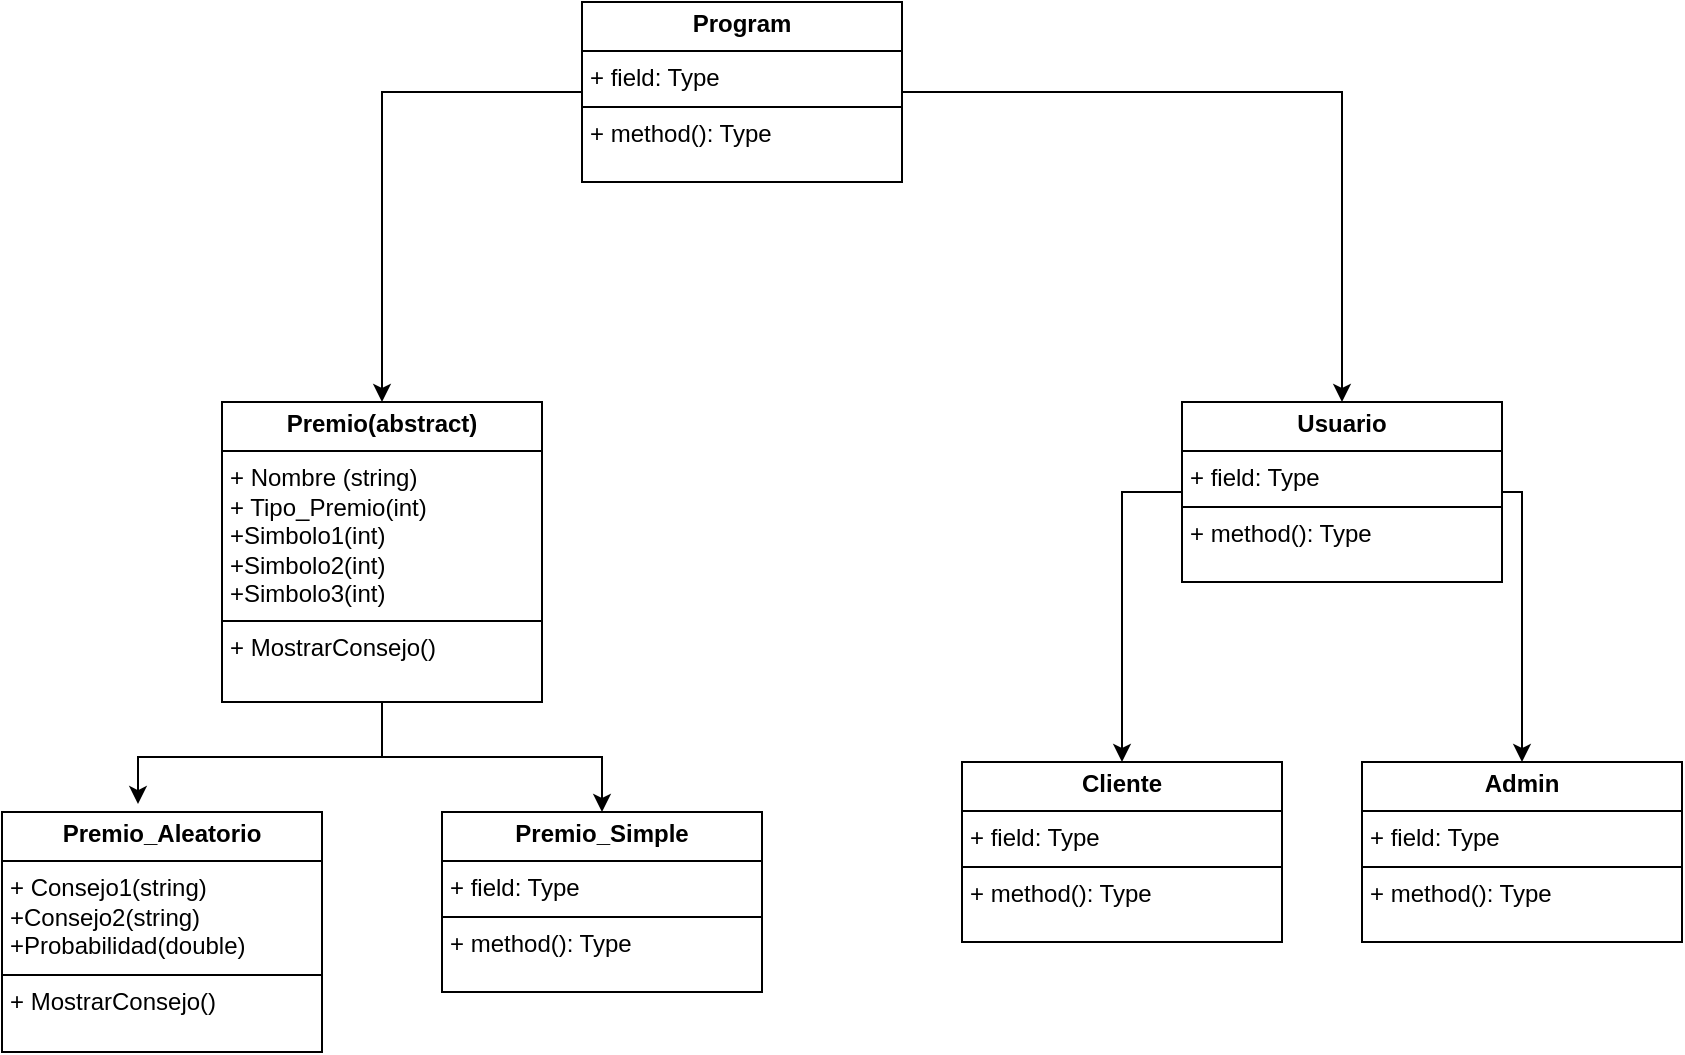 <mxfile version="24.5.1" type="github">
  <diagram id="C5RBs43oDa-KdzZeNtuy" name="Page-1">
    <mxGraphModel dx="1034" dy="467" grid="1" gridSize="10" guides="1" tooltips="1" connect="1" arrows="1" fold="1" page="1" pageScale="1" pageWidth="827" pageHeight="1169" math="0" shadow="0">
      <root>
        <mxCell id="WIyWlLk6GJQsqaUBKTNV-0" />
        <mxCell id="WIyWlLk6GJQsqaUBKTNV-1" parent="WIyWlLk6GJQsqaUBKTNV-0" />
        <mxCell id="jcXhqBZSR6_EOswP7cTH-7" style="edgeStyle=orthogonalEdgeStyle;rounded=0;orthogonalLoop=1;jettySize=auto;html=1;exitX=0;exitY=0.5;exitDx=0;exitDy=0;entryX=0.5;entryY=0;entryDx=0;entryDy=0;" edge="1" parent="WIyWlLk6GJQsqaUBKTNV-1" source="jcXhqBZSR6_EOswP7cTH-0" target="jcXhqBZSR6_EOswP7cTH-1">
          <mxGeometry relative="1" as="geometry" />
        </mxCell>
        <mxCell id="jcXhqBZSR6_EOswP7cTH-8" style="edgeStyle=orthogonalEdgeStyle;rounded=0;orthogonalLoop=1;jettySize=auto;html=1;exitX=1;exitY=0.5;exitDx=0;exitDy=0;" edge="1" parent="WIyWlLk6GJQsqaUBKTNV-1" source="jcXhqBZSR6_EOswP7cTH-0" target="jcXhqBZSR6_EOswP7cTH-2">
          <mxGeometry relative="1" as="geometry" />
        </mxCell>
        <mxCell id="jcXhqBZSR6_EOswP7cTH-0" value="&lt;p style=&quot;margin:0px;margin-top:4px;text-align:center;&quot;&gt;&lt;b&gt;Program&lt;/b&gt;&lt;/p&gt;&lt;hr size=&quot;1&quot; style=&quot;border-style:solid;&quot;&gt;&lt;p style=&quot;margin:0px;margin-left:4px;&quot;&gt;+ field: Type&lt;/p&gt;&lt;hr size=&quot;1&quot; style=&quot;border-style:solid;&quot;&gt;&lt;p style=&quot;margin:0px;margin-left:4px;&quot;&gt;+ method(): Type&lt;/p&gt;" style="verticalAlign=top;align=left;overflow=fill;html=1;whiteSpace=wrap;" vertex="1" parent="WIyWlLk6GJQsqaUBKTNV-1">
          <mxGeometry x="290" y="90" width="160" height="90" as="geometry" />
        </mxCell>
        <mxCell id="jcXhqBZSR6_EOswP7cTH-16" style="edgeStyle=orthogonalEdgeStyle;rounded=0;orthogonalLoop=1;jettySize=auto;html=1;entryX=0.5;entryY=0;entryDx=0;entryDy=0;" edge="1" parent="WIyWlLk6GJQsqaUBKTNV-1" source="jcXhqBZSR6_EOswP7cTH-1" target="jcXhqBZSR6_EOswP7cTH-4">
          <mxGeometry relative="1" as="geometry" />
        </mxCell>
        <mxCell id="jcXhqBZSR6_EOswP7cTH-1" value="&lt;p style=&quot;margin:0px;margin-top:4px;text-align:center;&quot;&gt;&lt;b&gt;Premio(abstract)&lt;/b&gt;&lt;/p&gt;&lt;hr size=&quot;1&quot; style=&quot;border-style:solid;&quot;&gt;&lt;p style=&quot;margin:0px;margin-left:4px;&quot;&gt;+ Nombre (string)&lt;/p&gt;&lt;p style=&quot;margin:0px;margin-left:4px;&quot;&gt;+ Tipo_Premio(int)&lt;/p&gt;&lt;p style=&quot;margin:0px;margin-left:4px;&quot;&gt;+Simbolo1(int)&lt;/p&gt;&lt;p style=&quot;margin:0px;margin-left:4px;&quot;&gt;+Simbolo2(int)&lt;/p&gt;&lt;p style=&quot;margin:0px;margin-left:4px;&quot;&gt;+Simbolo3(int)&lt;/p&gt;&lt;hr size=&quot;1&quot; style=&quot;border-style:solid;&quot;&gt;&lt;p style=&quot;margin:0px;margin-left:4px;&quot;&gt;+ MostrarConsejo()&lt;/p&gt;" style="verticalAlign=top;align=left;overflow=fill;html=1;whiteSpace=wrap;" vertex="1" parent="WIyWlLk6GJQsqaUBKTNV-1">
          <mxGeometry x="110" y="290" width="160" height="150" as="geometry" />
        </mxCell>
        <mxCell id="jcXhqBZSR6_EOswP7cTH-17" style="edgeStyle=orthogonalEdgeStyle;rounded=0;orthogonalLoop=1;jettySize=auto;html=1;exitX=0;exitY=0.5;exitDx=0;exitDy=0;entryX=0.5;entryY=0;entryDx=0;entryDy=0;" edge="1" parent="WIyWlLk6GJQsqaUBKTNV-1" source="jcXhqBZSR6_EOswP7cTH-2" target="jcXhqBZSR6_EOswP7cTH-5">
          <mxGeometry relative="1" as="geometry" />
        </mxCell>
        <mxCell id="jcXhqBZSR6_EOswP7cTH-18" style="edgeStyle=orthogonalEdgeStyle;rounded=0;orthogonalLoop=1;jettySize=auto;html=1;exitX=1;exitY=0.5;exitDx=0;exitDy=0;entryX=0.5;entryY=0;entryDx=0;entryDy=0;" edge="1" parent="WIyWlLk6GJQsqaUBKTNV-1" source="jcXhqBZSR6_EOswP7cTH-2" target="jcXhqBZSR6_EOswP7cTH-6">
          <mxGeometry relative="1" as="geometry">
            <Array as="points">
              <mxPoint x="760" y="335" />
            </Array>
          </mxGeometry>
        </mxCell>
        <mxCell id="jcXhqBZSR6_EOswP7cTH-2" value="&lt;p style=&quot;margin:0px;margin-top:4px;text-align:center;&quot;&gt;&lt;b&gt;Usuario&lt;/b&gt;&lt;/p&gt;&lt;hr size=&quot;1&quot; style=&quot;border-style:solid;&quot;&gt;&lt;p style=&quot;margin:0px;margin-left:4px;&quot;&gt;+ field: Type&lt;/p&gt;&lt;hr size=&quot;1&quot; style=&quot;border-style:solid;&quot;&gt;&lt;p style=&quot;margin:0px;margin-left:4px;&quot;&gt;+ method(): Type&lt;/p&gt;" style="verticalAlign=top;align=left;overflow=fill;html=1;whiteSpace=wrap;" vertex="1" parent="WIyWlLk6GJQsqaUBKTNV-1">
          <mxGeometry x="590" y="290" width="160" height="90" as="geometry" />
        </mxCell>
        <mxCell id="jcXhqBZSR6_EOswP7cTH-3" value="&lt;p style=&quot;margin:0px;margin-top:4px;text-align:center;&quot;&gt;&lt;b&gt;Premio_Aleatorio&lt;/b&gt;&lt;/p&gt;&lt;hr size=&quot;1&quot; style=&quot;border-style:solid;&quot;&gt;&lt;p style=&quot;margin:0px;margin-left:4px;&quot;&gt;+ Consejo1(string)&lt;/p&gt;&lt;p style=&quot;margin:0px;margin-left:4px;&quot;&gt;+Consejo2(string)&lt;/p&gt;&lt;p style=&quot;margin:0px;margin-left:4px;&quot;&gt;+Probabilidad(double)&lt;/p&gt;&lt;hr size=&quot;1&quot; style=&quot;border-style:solid;&quot;&gt;&lt;p style=&quot;margin:0px;margin-left:4px;&quot;&gt;+ MostrarConsejo()&lt;/p&gt;" style="verticalAlign=top;align=left;overflow=fill;html=1;whiteSpace=wrap;" vertex="1" parent="WIyWlLk6GJQsqaUBKTNV-1">
          <mxGeometry y="495" width="160" height="120" as="geometry" />
        </mxCell>
        <mxCell id="jcXhqBZSR6_EOswP7cTH-4" value="&lt;p style=&quot;margin:0px;margin-top:4px;text-align:center;&quot;&gt;&lt;b&gt;Premio_Simple&lt;/b&gt;&lt;/p&gt;&lt;hr size=&quot;1&quot; style=&quot;border-style:solid;&quot;&gt;&lt;p style=&quot;margin:0px;margin-left:4px;&quot;&gt;+ field: Type&lt;/p&gt;&lt;hr size=&quot;1&quot; style=&quot;border-style:solid;&quot;&gt;&lt;p style=&quot;margin:0px;margin-left:4px;&quot;&gt;+ method(): Type&lt;/p&gt;" style="verticalAlign=top;align=left;overflow=fill;html=1;whiteSpace=wrap;" vertex="1" parent="WIyWlLk6GJQsqaUBKTNV-1">
          <mxGeometry x="220" y="495" width="160" height="90" as="geometry" />
        </mxCell>
        <mxCell id="jcXhqBZSR6_EOswP7cTH-5" value="&lt;p style=&quot;margin:0px;margin-top:4px;text-align:center;&quot;&gt;&lt;b&gt;Cliente&lt;/b&gt;&lt;/p&gt;&lt;hr size=&quot;1&quot; style=&quot;border-style:solid;&quot;&gt;&lt;p style=&quot;margin:0px;margin-left:4px;&quot;&gt;+ field: Type&lt;/p&gt;&lt;hr size=&quot;1&quot; style=&quot;border-style:solid;&quot;&gt;&lt;p style=&quot;margin:0px;margin-left:4px;&quot;&gt;+ method(): Type&lt;/p&gt;" style="verticalAlign=top;align=left;overflow=fill;html=1;whiteSpace=wrap;" vertex="1" parent="WIyWlLk6GJQsqaUBKTNV-1">
          <mxGeometry x="480" y="470" width="160" height="90" as="geometry" />
        </mxCell>
        <mxCell id="jcXhqBZSR6_EOswP7cTH-6" value="&lt;p style=&quot;margin:0px;margin-top:4px;text-align:center;&quot;&gt;&lt;b&gt;Admin&lt;/b&gt;&lt;/p&gt;&lt;hr size=&quot;1&quot; style=&quot;border-style:solid;&quot;&gt;&lt;p style=&quot;margin:0px;margin-left:4px;&quot;&gt;+ field: Type&lt;/p&gt;&lt;hr size=&quot;1&quot; style=&quot;border-style:solid;&quot;&gt;&lt;p style=&quot;margin:0px;margin-left:4px;&quot;&gt;+ method(): Type&lt;/p&gt;" style="verticalAlign=top;align=left;overflow=fill;html=1;whiteSpace=wrap;" vertex="1" parent="WIyWlLk6GJQsqaUBKTNV-1">
          <mxGeometry x="680" y="470" width="160" height="90" as="geometry" />
        </mxCell>
        <mxCell id="jcXhqBZSR6_EOswP7cTH-15" style="edgeStyle=orthogonalEdgeStyle;rounded=0;orthogonalLoop=1;jettySize=auto;html=1;entryX=0.425;entryY=-0.033;entryDx=0;entryDy=0;entryPerimeter=0;" edge="1" parent="WIyWlLk6GJQsqaUBKTNV-1" source="jcXhqBZSR6_EOswP7cTH-1" target="jcXhqBZSR6_EOswP7cTH-3">
          <mxGeometry relative="1" as="geometry" />
        </mxCell>
      </root>
    </mxGraphModel>
  </diagram>
</mxfile>
